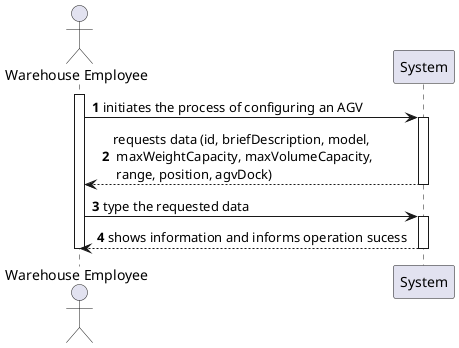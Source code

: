 @startuml
autonumber
actor "Warehouse Employee" as WE
participant "System" as SYS

activate WE
WE -> SYS : initiates the process of configuring an AGV
activate SYS
SYS --> WE : requests data (id, briefDescription, model,\n maxWeightCapacity, maxVolumeCapacity,\n range, position, agvDock)
deactivate SYS

WE -> SYS : type the requested data
activate SYS

SYS --> WE : shows information and informs operation sucess
deactivate SYS

deactivate WE

@enduml